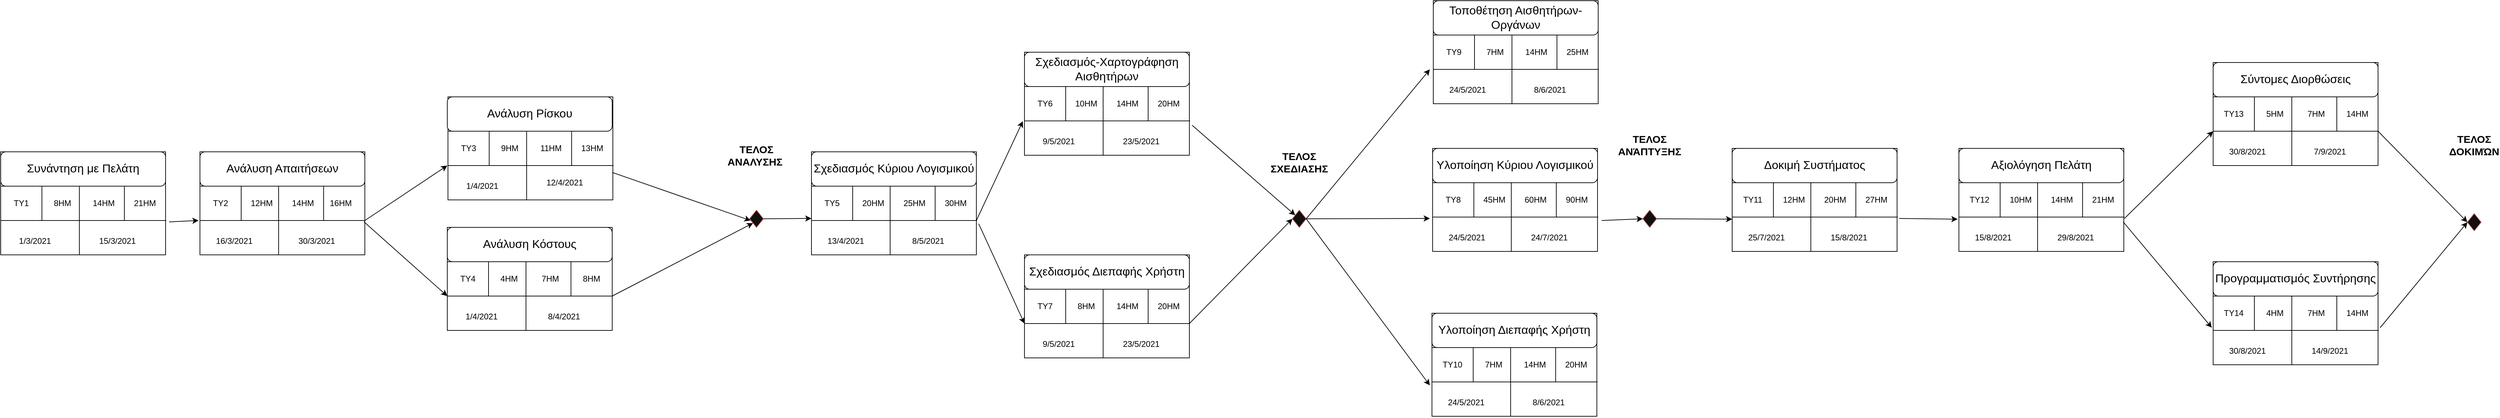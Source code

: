 <mxfile version="14.4.7" type="device"><diagram id="4J_mfwGRROinjZrlTAw5" name="Page-1"><mxGraphModel dx="460" dy="752" grid="1" gridSize="10" guides="1" tooltips="1" connect="1" arrows="1" fold="1" page="1" pageScale="1" pageWidth="850" pageHeight="1100" math="0" shadow="0"><root><mxCell id="0"/><mxCell id="1" parent="0"/><mxCell id="euPlt6rYyyVVHcjsJS8U-1" value="" style="rounded=0;whiteSpace=wrap;html=1;" parent="1" vertex="1"><mxGeometry x="40" y="230" width="240" height="150" as="geometry"/></mxCell><mxCell id="euPlt6rYyyVVHcjsJS8U-2" value="" style="endArrow=none;html=1;" parent="1" edge="1"><mxGeometry width="50" height="50" relative="1" as="geometry"><mxPoint x="40" y="280" as="sourcePoint"/><mxPoint x="273" y="280" as="targetPoint"/></mxGeometry></mxCell><mxCell id="euPlt6rYyyVVHcjsJS8U-4" value="" style="endArrow=none;html=1;" parent="1" edge="1"><mxGeometry width="50" height="50" relative="1" as="geometry"><mxPoint x="100" y="330" as="sourcePoint"/><mxPoint x="100" y="280" as="targetPoint"/></mxGeometry></mxCell><mxCell id="euPlt6rYyyVVHcjsJS8U-7" value="" style="endArrow=none;html=1;" parent="1" edge="1"><mxGeometry width="50" height="50" relative="1" as="geometry"><mxPoint x="154.5" y="330" as="sourcePoint"/><mxPoint x="154.5" y="280" as="targetPoint"/></mxGeometry></mxCell><mxCell id="euPlt6rYyyVVHcjsJS8U-8" value="" style="endArrow=none;html=1;" parent="1" edge="1"><mxGeometry width="50" height="50" relative="1" as="geometry"><mxPoint x="220" y="330" as="sourcePoint"/><mxPoint x="220" y="280" as="targetPoint"/></mxGeometry></mxCell><mxCell id="euPlt6rYyyVVHcjsJS8U-9" value="" style="endArrow=none;html=1;entryX=1.004;entryY=0.667;entryDx=0;entryDy=0;entryPerimeter=0;" parent="1" target="euPlt6rYyyVVHcjsJS8U-1" edge="1"><mxGeometry width="50" height="50" relative="1" as="geometry"><mxPoint x="40" y="330" as="sourcePoint"/><mxPoint x="273" y="330" as="targetPoint"/></mxGeometry></mxCell><mxCell id="euPlt6rYyyVVHcjsJS8U-10" value="" style="endArrow=none;html=1;" parent="1" edge="1"><mxGeometry width="50" height="50" relative="1" as="geometry"><mxPoint x="154.5" y="330" as="sourcePoint"/><mxPoint x="154.5" y="380" as="targetPoint"/></mxGeometry></mxCell><mxCell id="euPlt6rYyyVVHcjsJS8U-11" value="&lt;span style=&quot;font-size: 17px&quot;&gt;Συνάντηση με Πελάτη&lt;/span&gt;" style="rounded=1;whiteSpace=wrap;html=1;" parent="1" vertex="1"><mxGeometry x="40" y="230" width="240" height="50" as="geometry"/></mxCell><mxCell id="euPlt6rYyyVVHcjsJS8U-12" value="8HM" style="text;html=1;strokeColor=none;fillColor=none;align=center;verticalAlign=middle;whiteSpace=wrap;rounded=0;" parent="1" vertex="1"><mxGeometry x="110" y="295" width="40" height="20" as="geometry"/></mxCell><mxCell id="euPlt6rYyyVVHcjsJS8U-13" value="TY1" style="text;html=1;strokeColor=none;fillColor=none;align=center;verticalAlign=middle;whiteSpace=wrap;rounded=0;" parent="1" vertex="1"><mxGeometry x="50" y="295" width="40" height="20" as="geometry"/></mxCell><mxCell id="euPlt6rYyyVVHcjsJS8U-14" value="14HM" style="text;html=1;strokeColor=none;fillColor=none;align=center;verticalAlign=middle;whiteSpace=wrap;rounded=0;" parent="1" vertex="1"><mxGeometry x="170" y="295" width="40" height="20" as="geometry"/></mxCell><mxCell id="euPlt6rYyyVVHcjsJS8U-15" value="21HM" style="text;html=1;strokeColor=none;fillColor=none;align=center;verticalAlign=middle;whiteSpace=wrap;rounded=0;" parent="1" vertex="1"><mxGeometry x="230" y="295" width="40" height="20" as="geometry"/></mxCell><mxCell id="euPlt6rYyyVVHcjsJS8U-16" value="1/3/2021" style="text;html=1;strokeColor=none;fillColor=none;align=center;verticalAlign=middle;whiteSpace=wrap;rounded=0;" parent="1" vertex="1"><mxGeometry x="70" y="350" width="40" height="20" as="geometry"/></mxCell><mxCell id="euPlt6rYyyVVHcjsJS8U-17" value="15/3/2021" style="text;html=1;strokeColor=none;fillColor=none;align=center;verticalAlign=middle;whiteSpace=wrap;rounded=0;" parent="1" vertex="1"><mxGeometry x="190" y="350" width="40" height="20" as="geometry"/></mxCell><mxCell id="euPlt6rYyyVVHcjsJS8U-18" value="" style="rounded=0;whiteSpace=wrap;html=1;" parent="1" vertex="1"><mxGeometry x="330" y="230" width="240" height="150" as="geometry"/></mxCell><mxCell id="euPlt6rYyyVVHcjsJS8U-19" value="" style="endArrow=none;html=1;" parent="1" edge="1"><mxGeometry width="50" height="50" relative="1" as="geometry"><mxPoint x="330" y="280" as="sourcePoint"/><mxPoint x="563" y="280" as="targetPoint"/></mxGeometry></mxCell><mxCell id="euPlt6rYyyVVHcjsJS8U-20" value="" style="endArrow=none;html=1;" parent="1" edge="1"><mxGeometry width="50" height="50" relative="1" as="geometry"><mxPoint x="390" y="330" as="sourcePoint"/><mxPoint x="390" y="280" as="targetPoint"/></mxGeometry></mxCell><mxCell id="euPlt6rYyyVVHcjsJS8U-21" value="" style="endArrow=none;html=1;" parent="1" edge="1"><mxGeometry width="50" height="50" relative="1" as="geometry"><mxPoint x="444.5" y="330" as="sourcePoint"/><mxPoint x="444.5" y="280" as="targetPoint"/></mxGeometry></mxCell><mxCell id="euPlt6rYyyVVHcjsJS8U-22" value="" style="endArrow=none;html=1;" parent="1" edge="1"><mxGeometry width="50" height="50" relative="1" as="geometry"><mxPoint x="510" y="330" as="sourcePoint"/><mxPoint x="510" y="280" as="targetPoint"/></mxGeometry></mxCell><mxCell id="euPlt6rYyyVVHcjsJS8U-23" value="" style="endArrow=none;html=1;entryX=1.004;entryY=0.667;entryDx=0;entryDy=0;entryPerimeter=0;" parent="1" target="euPlt6rYyyVVHcjsJS8U-18" edge="1"><mxGeometry width="50" height="50" relative="1" as="geometry"><mxPoint x="330" y="330" as="sourcePoint"/><mxPoint x="563" y="330" as="targetPoint"/></mxGeometry></mxCell><mxCell id="euPlt6rYyyVVHcjsJS8U-24" value="" style="endArrow=none;html=1;" parent="1" edge="1"><mxGeometry width="50" height="50" relative="1" as="geometry"><mxPoint x="444.5" y="330" as="sourcePoint"/><mxPoint x="444.5" y="380" as="targetPoint"/></mxGeometry></mxCell><mxCell id="euPlt6rYyyVVHcjsJS8U-25" value="&lt;span style=&quot;font-size: 17px&quot;&gt;Ανάλυση Απαιτήσεων&lt;/span&gt;" style="rounded=1;whiteSpace=wrap;html=1;" parent="1" vertex="1"><mxGeometry x="330" y="230" width="240" height="50" as="geometry"/></mxCell><mxCell id="euPlt6rYyyVVHcjsJS8U-26" value="12HM" style="text;html=1;strokeColor=none;fillColor=none;align=center;verticalAlign=middle;whiteSpace=wrap;rounded=0;" parent="1" vertex="1"><mxGeometry x="400" y="295" width="40" height="20" as="geometry"/></mxCell><mxCell id="euPlt6rYyyVVHcjsJS8U-27" value="TY2" style="text;html=1;strokeColor=none;fillColor=none;align=center;verticalAlign=middle;whiteSpace=wrap;rounded=0;" parent="1" vertex="1"><mxGeometry x="340" y="295" width="40" height="20" as="geometry"/></mxCell><mxCell id="euPlt6rYyyVVHcjsJS8U-28" value="14HM" style="text;html=1;strokeColor=none;fillColor=none;align=center;verticalAlign=middle;whiteSpace=wrap;rounded=0;" parent="1" vertex="1"><mxGeometry x="460" y="295" width="40" height="20" as="geometry"/></mxCell><mxCell id="euPlt6rYyyVVHcjsJS8U-29" value="16HM" style="text;html=1;strokeColor=none;fillColor=none;align=center;verticalAlign=middle;whiteSpace=wrap;rounded=0;" parent="1" vertex="1"><mxGeometry x="510" y="295" width="50" height="20" as="geometry"/></mxCell><mxCell id="euPlt6rYyyVVHcjsJS8U-30" value="16/3/2021" style="text;html=1;strokeColor=none;fillColor=none;align=center;verticalAlign=middle;whiteSpace=wrap;rounded=0;" parent="1" vertex="1"><mxGeometry x="360" y="350" width="40" height="20" as="geometry"/></mxCell><mxCell id="euPlt6rYyyVVHcjsJS8U-31" value="30/3/2021" style="text;html=1;strokeColor=none;fillColor=none;align=center;verticalAlign=middle;whiteSpace=wrap;rounded=0;" parent="1" vertex="1"><mxGeometry x="480" y="350" width="40" height="20" as="geometry"/></mxCell><mxCell id="euPlt6rYyyVVHcjsJS8U-32" value="" style="rounded=0;whiteSpace=wrap;html=1;" parent="1" vertex="1"><mxGeometry x="690.96" y="150" width="240" height="150" as="geometry"/></mxCell><mxCell id="euPlt6rYyyVVHcjsJS8U-33" value="" style="endArrow=none;html=1;" parent="1" edge="1"><mxGeometry width="50" height="50" relative="1" as="geometry"><mxPoint x="690.96" y="200" as="sourcePoint"/><mxPoint x="923.96" y="200" as="targetPoint"/></mxGeometry></mxCell><mxCell id="euPlt6rYyyVVHcjsJS8U-34" value="" style="endArrow=none;html=1;" parent="1" edge="1"><mxGeometry width="50" height="50" relative="1" as="geometry"><mxPoint x="750.96" y="250" as="sourcePoint"/><mxPoint x="750.96" y="200" as="targetPoint"/></mxGeometry></mxCell><mxCell id="euPlt6rYyyVVHcjsJS8U-35" value="" style="endArrow=none;html=1;" parent="1" edge="1"><mxGeometry width="50" height="50" relative="1" as="geometry"><mxPoint x="805.46" y="250" as="sourcePoint"/><mxPoint x="805.46" y="200" as="targetPoint"/></mxGeometry></mxCell><mxCell id="euPlt6rYyyVVHcjsJS8U-36" value="" style="endArrow=none;html=1;" parent="1" edge="1"><mxGeometry width="50" height="50" relative="1" as="geometry"><mxPoint x="870.96" y="250" as="sourcePoint"/><mxPoint x="870.96" y="200" as="targetPoint"/></mxGeometry></mxCell><mxCell id="euPlt6rYyyVVHcjsJS8U-37" value="" style="endArrow=none;html=1;entryX=1.004;entryY=0.667;entryDx=0;entryDy=0;entryPerimeter=0;" parent="1" target="euPlt6rYyyVVHcjsJS8U-32" edge="1"><mxGeometry width="50" height="50" relative="1" as="geometry"><mxPoint x="690.96" y="250" as="sourcePoint"/><mxPoint x="923.96" y="250" as="targetPoint"/></mxGeometry></mxCell><mxCell id="euPlt6rYyyVVHcjsJS8U-38" value="" style="endArrow=none;html=1;" parent="1" edge="1"><mxGeometry width="50" height="50" relative="1" as="geometry"><mxPoint x="805.46" y="250" as="sourcePoint"/><mxPoint x="805.46" y="300" as="targetPoint"/></mxGeometry></mxCell><mxCell id="euPlt6rYyyVVHcjsJS8U-39" value="&lt;span style=&quot;font-size: 17px&quot;&gt;Ανάλυση Ρίσκου&lt;/span&gt;" style="rounded=1;whiteSpace=wrap;html=1;" parent="1" vertex="1"><mxGeometry x="690" y="150" width="240" height="50" as="geometry"/></mxCell><mxCell id="euPlt6rYyyVVHcjsJS8U-40" value="9HM" style="text;html=1;strokeColor=none;fillColor=none;align=center;verticalAlign=middle;whiteSpace=wrap;rounded=0;" parent="1" vertex="1"><mxGeometry x="760.96" y="215" width="40" height="20" as="geometry"/></mxCell><mxCell id="euPlt6rYyyVVHcjsJS8U-41" value="TY3" style="text;html=1;strokeColor=none;fillColor=none;align=center;verticalAlign=middle;whiteSpace=wrap;rounded=0;" parent="1" vertex="1"><mxGeometry x="700.96" y="215" width="40" height="20" as="geometry"/></mxCell><mxCell id="euPlt6rYyyVVHcjsJS8U-42" value="11HM" style="text;html=1;strokeColor=none;fillColor=none;align=center;verticalAlign=middle;whiteSpace=wrap;rounded=0;" parent="1" vertex="1"><mxGeometry x="820.96" y="215" width="40" height="20" as="geometry"/></mxCell><mxCell id="euPlt6rYyyVVHcjsJS8U-43" value="13HM" style="text;html=1;strokeColor=none;fillColor=none;align=center;verticalAlign=middle;whiteSpace=wrap;rounded=0;" parent="1" vertex="1"><mxGeometry x="880.96" y="215" width="40" height="20" as="geometry"/></mxCell><mxCell id="euPlt6rYyyVVHcjsJS8U-44" value="1/4/2021" style="text;html=1;strokeColor=none;fillColor=none;align=center;verticalAlign=middle;whiteSpace=wrap;rounded=0;" parent="1" vertex="1"><mxGeometry x="720.96" y="270" width="40" height="20" as="geometry"/></mxCell><mxCell id="euPlt6rYyyVVHcjsJS8U-45" value="12/4/2021" style="text;html=1;strokeColor=none;fillColor=none;align=center;verticalAlign=middle;whiteSpace=wrap;rounded=0;" parent="1" vertex="1"><mxGeometry x="840.96" y="260" width="40" height="30" as="geometry"/></mxCell><mxCell id="euPlt6rYyyVVHcjsJS8U-46" value="" style="rounded=0;whiteSpace=wrap;html=1;" parent="1" vertex="1"><mxGeometry x="690" y="340" width="240" height="150" as="geometry"/></mxCell><mxCell id="euPlt6rYyyVVHcjsJS8U-47" value="" style="endArrow=none;html=1;" parent="1" edge="1"><mxGeometry width="50" height="50" relative="1" as="geometry"><mxPoint x="690" y="390" as="sourcePoint"/><mxPoint x="923.0" y="390" as="targetPoint"/></mxGeometry></mxCell><mxCell id="euPlt6rYyyVVHcjsJS8U-48" value="" style="endArrow=none;html=1;" parent="1" edge="1"><mxGeometry width="50" height="50" relative="1" as="geometry"><mxPoint x="750" y="440" as="sourcePoint"/><mxPoint x="750" y="390" as="targetPoint"/></mxGeometry></mxCell><mxCell id="euPlt6rYyyVVHcjsJS8U-49" value="" style="endArrow=none;html=1;" parent="1" edge="1"><mxGeometry width="50" height="50" relative="1" as="geometry"><mxPoint x="804.5" y="440" as="sourcePoint"/><mxPoint x="804.5" y="390" as="targetPoint"/></mxGeometry></mxCell><mxCell id="euPlt6rYyyVVHcjsJS8U-50" value="" style="endArrow=none;html=1;" parent="1" edge="1"><mxGeometry width="50" height="50" relative="1" as="geometry"><mxPoint x="870" y="440" as="sourcePoint"/><mxPoint x="870" y="390" as="targetPoint"/></mxGeometry></mxCell><mxCell id="euPlt6rYyyVVHcjsJS8U-51" value="" style="endArrow=none;html=1;entryX=1.004;entryY=0.667;entryDx=0;entryDy=0;entryPerimeter=0;" parent="1" target="euPlt6rYyyVVHcjsJS8U-46" edge="1"><mxGeometry width="50" height="50" relative="1" as="geometry"><mxPoint x="690" y="440" as="sourcePoint"/><mxPoint x="923.0" y="440" as="targetPoint"/></mxGeometry></mxCell><mxCell id="euPlt6rYyyVVHcjsJS8U-52" value="" style="endArrow=none;html=1;" parent="1" edge="1"><mxGeometry width="50" height="50" relative="1" as="geometry"><mxPoint x="804.5" y="440" as="sourcePoint"/><mxPoint x="804.5" y="490" as="targetPoint"/></mxGeometry></mxCell><mxCell id="euPlt6rYyyVVHcjsJS8U-53" value="&lt;span style=&quot;font-size: 17px&quot;&gt;Ανάλυση Κόστους&lt;/span&gt;" style="rounded=1;whiteSpace=wrap;html=1;" parent="1" vertex="1"><mxGeometry x="690" y="340" width="240" height="50" as="geometry"/></mxCell><mxCell id="euPlt6rYyyVVHcjsJS8U-54" value="4HM" style="text;html=1;strokeColor=none;fillColor=none;align=center;verticalAlign=middle;whiteSpace=wrap;rounded=0;" parent="1" vertex="1"><mxGeometry x="760" y="405" width="40" height="20" as="geometry"/></mxCell><mxCell id="euPlt6rYyyVVHcjsJS8U-55" value="TY4" style="text;html=1;strokeColor=none;fillColor=none;align=center;verticalAlign=middle;whiteSpace=wrap;rounded=0;" parent="1" vertex="1"><mxGeometry x="700" y="405" width="40" height="20" as="geometry"/></mxCell><mxCell id="euPlt6rYyyVVHcjsJS8U-56" value="7HM" style="text;html=1;strokeColor=none;fillColor=none;align=center;verticalAlign=middle;whiteSpace=wrap;rounded=0;" parent="1" vertex="1"><mxGeometry x="820" y="405" width="40" height="20" as="geometry"/></mxCell><mxCell id="euPlt6rYyyVVHcjsJS8U-57" value="8HM" style="text;html=1;strokeColor=none;fillColor=none;align=center;verticalAlign=middle;whiteSpace=wrap;rounded=0;" parent="1" vertex="1"><mxGeometry x="880.0" y="405" width="40" height="20" as="geometry"/></mxCell><mxCell id="euPlt6rYyyVVHcjsJS8U-58" value="1/4/2021" style="text;html=1;strokeColor=none;fillColor=none;align=center;verticalAlign=middle;whiteSpace=wrap;rounded=0;" parent="1" vertex="1"><mxGeometry x="720" y="460" width="40" height="20" as="geometry"/></mxCell><mxCell id="euPlt6rYyyVVHcjsJS8U-59" value="8/4/2021" style="text;html=1;strokeColor=none;fillColor=none;align=center;verticalAlign=middle;whiteSpace=wrap;rounded=0;" parent="1" vertex="1"><mxGeometry x="840" y="460" width="40" height="20" as="geometry"/></mxCell><mxCell id="euPlt6rYyyVVHcjsJS8U-60" value="" style="endArrow=classic;html=1;exitX=1.021;exitY=0.68;exitDx=0;exitDy=0;exitPerimeter=0;" parent="1" source="euPlt6rYyyVVHcjsJS8U-1" edge="1"><mxGeometry width="50" height="50" relative="1" as="geometry"><mxPoint x="278.08" y="315" as="sourcePoint"/><mxPoint x="328" y="330" as="targetPoint"/></mxGeometry></mxCell><mxCell id="euPlt6rYyyVVHcjsJS8U-81" value="" style="rhombus;whiteSpace=wrap;html=1;strokeColor=#b85450;fillColor=#120F0F;" parent="1" vertex="1"><mxGeometry x="1130" y="315" width="20" height="25" as="geometry"/></mxCell><mxCell id="s7yfQ0QNS5AaEqZJ6-zz-2" value="" style="endArrow=classic;html=1;" parent="1" edge="1"><mxGeometry width="50" height="50" relative="1" as="geometry"><mxPoint x="570" y="330" as="sourcePoint"/><mxPoint x="690" y="250" as="targetPoint"/></mxGeometry></mxCell><mxCell id="s7yfQ0QNS5AaEqZJ6-zz-3" value="" style="endArrow=classic;html=1;exitX=0.995;exitY=0.68;exitDx=0;exitDy=0;exitPerimeter=0;" parent="1" source="euPlt6rYyyVVHcjsJS8U-18" edge="1"><mxGeometry width="50" height="50" relative="1" as="geometry"><mxPoint x="580" y="337" as="sourcePoint"/><mxPoint x="690" y="440" as="targetPoint"/></mxGeometry></mxCell><mxCell id="s7yfQ0QNS5AaEqZJ6-zz-4" value="" style="endArrow=classic;html=1;entryX=0;entryY=1;entryDx=0;entryDy=0;" parent="1" target="euPlt6rYyyVVHcjsJS8U-81" edge="1"><mxGeometry width="50" height="50" relative="1" as="geometry"><mxPoint x="930" y="440" as="sourcePoint"/><mxPoint x="1071.2" y="550" as="targetPoint"/><Array as="points"/></mxGeometry></mxCell><mxCell id="s7yfQ0QNS5AaEqZJ6-zz-5" value="" style="endArrow=classic;html=1;" parent="1" edge="1"><mxGeometry width="50" height="50" relative="1" as="geometry"><mxPoint x="930" y="260" as="sourcePoint"/><mxPoint x="1131.429" y="330" as="targetPoint"/></mxGeometry></mxCell><mxCell id="s7yfQ0QNS5AaEqZJ6-zz-6" value="" style="rounded=0;whiteSpace=wrap;html=1;" parent="1" vertex="1"><mxGeometry x="1220" y="230" width="240" height="150" as="geometry"/></mxCell><mxCell id="s7yfQ0QNS5AaEqZJ6-zz-7" value="" style="endArrow=none;html=1;" parent="1" edge="1"><mxGeometry width="50" height="50" relative="1" as="geometry"><mxPoint x="1220" y="280" as="sourcePoint"/><mxPoint x="1453" y="280" as="targetPoint"/></mxGeometry></mxCell><mxCell id="s7yfQ0QNS5AaEqZJ6-zz-8" value="" style="endArrow=none;html=1;" parent="1" edge="1"><mxGeometry width="50" height="50" relative="1" as="geometry"><mxPoint x="1280" y="330" as="sourcePoint"/><mxPoint x="1280" y="280" as="targetPoint"/></mxGeometry></mxCell><mxCell id="s7yfQ0QNS5AaEqZJ6-zz-9" value="" style="endArrow=none;html=1;" parent="1" edge="1"><mxGeometry width="50" height="50" relative="1" as="geometry"><mxPoint x="1334.5" y="330" as="sourcePoint"/><mxPoint x="1334.5" y="280" as="targetPoint"/></mxGeometry></mxCell><mxCell id="s7yfQ0QNS5AaEqZJ6-zz-10" value="" style="endArrow=none;html=1;" parent="1" edge="1"><mxGeometry width="50" height="50" relative="1" as="geometry"><mxPoint x="1400" y="330" as="sourcePoint"/><mxPoint x="1400" y="280" as="targetPoint"/></mxGeometry></mxCell><mxCell id="s7yfQ0QNS5AaEqZJ6-zz-11" value="" style="endArrow=none;html=1;entryX=1.004;entryY=0.667;entryDx=0;entryDy=0;entryPerimeter=0;" parent="1" target="s7yfQ0QNS5AaEqZJ6-zz-6" edge="1"><mxGeometry width="50" height="50" relative="1" as="geometry"><mxPoint x="1220" y="330" as="sourcePoint"/><mxPoint x="1453" y="330" as="targetPoint"/></mxGeometry></mxCell><mxCell id="s7yfQ0QNS5AaEqZJ6-zz-12" value="" style="endArrow=none;html=1;" parent="1" edge="1"><mxGeometry width="50" height="50" relative="1" as="geometry"><mxPoint x="1334.5" y="330" as="sourcePoint"/><mxPoint x="1334.5" y="380" as="targetPoint"/></mxGeometry></mxCell><mxCell id="s7yfQ0QNS5AaEqZJ6-zz-13" value="&lt;span style=&quot;font-size: 17px&quot;&gt;Σχεδιασμός Κύριου Λογισμικού&lt;/span&gt;" style="rounded=1;whiteSpace=wrap;html=1;" parent="1" vertex="1"><mxGeometry x="1220" y="230" width="240" height="50" as="geometry"/></mxCell><mxCell id="s7yfQ0QNS5AaEqZJ6-zz-14" value="20HM" style="text;html=1;strokeColor=none;fillColor=none;align=center;verticalAlign=middle;whiteSpace=wrap;rounded=0;" parent="1" vertex="1"><mxGeometry x="1290" y="295" width="40" height="20" as="geometry"/></mxCell><mxCell id="s7yfQ0QNS5AaEqZJ6-zz-15" value="TY5" style="text;html=1;strokeColor=none;fillColor=none;align=center;verticalAlign=middle;whiteSpace=wrap;rounded=0;" parent="1" vertex="1"><mxGeometry x="1230" y="295" width="40" height="20" as="geometry"/></mxCell><mxCell id="s7yfQ0QNS5AaEqZJ6-zz-16" value="25HM" style="text;html=1;strokeColor=none;fillColor=none;align=center;verticalAlign=middle;whiteSpace=wrap;rounded=0;" parent="1" vertex="1"><mxGeometry x="1350" y="295" width="40" height="20" as="geometry"/></mxCell><mxCell id="s7yfQ0QNS5AaEqZJ6-zz-17" value="30HM" style="text;html=1;strokeColor=none;fillColor=none;align=center;verticalAlign=middle;whiteSpace=wrap;rounded=0;" parent="1" vertex="1"><mxGeometry x="1410" y="295" width="40" height="20" as="geometry"/></mxCell><mxCell id="s7yfQ0QNS5AaEqZJ6-zz-18" value="13/4/2021" style="text;html=1;strokeColor=none;fillColor=none;align=center;verticalAlign=middle;whiteSpace=wrap;rounded=0;" parent="1" vertex="1"><mxGeometry x="1250" y="350" width="40" height="20" as="geometry"/></mxCell><mxCell id="s7yfQ0QNS5AaEqZJ6-zz-19" value="8/5/2021" style="text;html=1;strokeColor=none;fillColor=none;align=center;verticalAlign=middle;whiteSpace=wrap;rounded=0;" parent="1" vertex="1"><mxGeometry x="1370" y="350" width="40" height="20" as="geometry"/></mxCell><mxCell id="s7yfQ0QNS5AaEqZJ6-zz-21" value="" style="endArrow=classic;html=1;exitX=1;exitY=0.5;exitDx=0;exitDy=0;" parent="1" source="euPlt6rYyyVVHcjsJS8U-81" edge="1"><mxGeometry width="50" height="50" relative="1" as="geometry"><mxPoint x="1110" y="410" as="sourcePoint"/><mxPoint x="1220" y="327" as="targetPoint"/></mxGeometry></mxCell><mxCell id="s7yfQ0QNS5AaEqZJ6-zz-22" value="" style="rounded=0;whiteSpace=wrap;html=1;" parent="1" vertex="1"><mxGeometry x="1530" y="85" width="240" height="150" as="geometry"/></mxCell><mxCell id="s7yfQ0QNS5AaEqZJ6-zz-23" value="" style="endArrow=none;html=1;" parent="1" edge="1"><mxGeometry width="50" height="50" relative="1" as="geometry"><mxPoint x="1530" y="135.0" as="sourcePoint"/><mxPoint x="1763" y="135.0" as="targetPoint"/></mxGeometry></mxCell><mxCell id="s7yfQ0QNS5AaEqZJ6-zz-24" value="" style="endArrow=none;html=1;" parent="1" edge="1"><mxGeometry width="50" height="50" relative="1" as="geometry"><mxPoint x="1590" y="185.0" as="sourcePoint"/><mxPoint x="1590" y="135.0" as="targetPoint"/></mxGeometry></mxCell><mxCell id="s7yfQ0QNS5AaEqZJ6-zz-25" value="" style="endArrow=none;html=1;" parent="1" edge="1"><mxGeometry width="50" height="50" relative="1" as="geometry"><mxPoint x="1644.5" y="185.0" as="sourcePoint"/><mxPoint x="1644.5" y="135.0" as="targetPoint"/></mxGeometry></mxCell><mxCell id="s7yfQ0QNS5AaEqZJ6-zz-26" value="" style="endArrow=none;html=1;" parent="1" edge="1"><mxGeometry width="50" height="50" relative="1" as="geometry"><mxPoint x="1710" y="185.0" as="sourcePoint"/><mxPoint x="1710" y="135.0" as="targetPoint"/></mxGeometry></mxCell><mxCell id="s7yfQ0QNS5AaEqZJ6-zz-27" value="" style="endArrow=none;html=1;entryX=1.004;entryY=0.667;entryDx=0;entryDy=0;entryPerimeter=0;" parent="1" target="s7yfQ0QNS5AaEqZJ6-zz-22" edge="1"><mxGeometry width="50" height="50" relative="1" as="geometry"><mxPoint x="1530" y="185.0" as="sourcePoint"/><mxPoint x="1763" y="185" as="targetPoint"/></mxGeometry></mxCell><mxCell id="s7yfQ0QNS5AaEqZJ6-zz-28" value="" style="endArrow=none;html=1;" parent="1" edge="1"><mxGeometry width="50" height="50" relative="1" as="geometry"><mxPoint x="1644.5" y="185.0" as="sourcePoint"/><mxPoint x="1644.5" y="235.0" as="targetPoint"/></mxGeometry></mxCell><mxCell id="s7yfQ0QNS5AaEqZJ6-zz-29" value="&lt;span style=&quot;font-size: 17px&quot;&gt;Σχεδιασμός-Χαρτογράφηση&lt;br&gt;Αισθητήρων&lt;br&gt;&lt;/span&gt;" style="rounded=1;whiteSpace=wrap;html=1;" parent="1" vertex="1"><mxGeometry x="1530" y="85" width="240" height="50" as="geometry"/></mxCell><mxCell id="s7yfQ0QNS5AaEqZJ6-zz-30" value="10HM" style="text;html=1;strokeColor=none;fillColor=none;align=center;verticalAlign=middle;whiteSpace=wrap;rounded=0;" parent="1" vertex="1"><mxGeometry x="1600" y="150" width="40" height="20" as="geometry"/></mxCell><mxCell id="s7yfQ0QNS5AaEqZJ6-zz-31" value="TY6" style="text;html=1;strokeColor=none;fillColor=none;align=center;verticalAlign=middle;whiteSpace=wrap;rounded=0;" parent="1" vertex="1"><mxGeometry x="1540" y="150" width="40" height="20" as="geometry"/></mxCell><mxCell id="s7yfQ0QNS5AaEqZJ6-zz-32" value="14HM" style="text;html=1;strokeColor=none;fillColor=none;align=center;verticalAlign=middle;whiteSpace=wrap;rounded=0;" parent="1" vertex="1"><mxGeometry x="1660" y="150" width="40" height="20" as="geometry"/></mxCell><mxCell id="s7yfQ0QNS5AaEqZJ6-zz-33" value="20HM" style="text;html=1;strokeColor=none;fillColor=none;align=center;verticalAlign=middle;whiteSpace=wrap;rounded=0;" parent="1" vertex="1"><mxGeometry x="1720" y="150" width="40" height="20" as="geometry"/></mxCell><mxCell id="s7yfQ0QNS5AaEqZJ6-zz-34" value="9/5/2021" style="text;html=1;strokeColor=none;fillColor=none;align=center;verticalAlign=middle;whiteSpace=wrap;rounded=0;" parent="1" vertex="1"><mxGeometry x="1560" y="205" width="40" height="20" as="geometry"/></mxCell><mxCell id="s7yfQ0QNS5AaEqZJ6-zz-35" value="23/5/2021" style="text;html=1;strokeColor=none;fillColor=none;align=center;verticalAlign=middle;whiteSpace=wrap;rounded=0;" parent="1" vertex="1"><mxGeometry x="1680" y="205" width="40" height="20" as="geometry"/></mxCell><mxCell id="s7yfQ0QNS5AaEqZJ6-zz-36" value="" style="rounded=0;whiteSpace=wrap;html=1;" parent="1" vertex="1"><mxGeometry x="1530" y="380" width="240" height="150" as="geometry"/></mxCell><mxCell id="s7yfQ0QNS5AaEqZJ6-zz-37" value="" style="endArrow=none;html=1;" parent="1" edge="1"><mxGeometry width="50" height="50" relative="1" as="geometry"><mxPoint x="1530" y="430.0" as="sourcePoint"/><mxPoint x="1763" y="430.0" as="targetPoint"/></mxGeometry></mxCell><mxCell id="s7yfQ0QNS5AaEqZJ6-zz-38" value="" style="endArrow=none;html=1;" parent="1" edge="1"><mxGeometry width="50" height="50" relative="1" as="geometry"><mxPoint x="1590" y="480.0" as="sourcePoint"/><mxPoint x="1590" y="430.0" as="targetPoint"/></mxGeometry></mxCell><mxCell id="s7yfQ0QNS5AaEqZJ6-zz-39" value="" style="endArrow=none;html=1;" parent="1" edge="1"><mxGeometry width="50" height="50" relative="1" as="geometry"><mxPoint x="1644.5" y="480.0" as="sourcePoint"/><mxPoint x="1644.5" y="430.0" as="targetPoint"/></mxGeometry></mxCell><mxCell id="s7yfQ0QNS5AaEqZJ6-zz-40" value="" style="endArrow=none;html=1;" parent="1" edge="1"><mxGeometry width="50" height="50" relative="1" as="geometry"><mxPoint x="1710" y="480.0" as="sourcePoint"/><mxPoint x="1710" y="430.0" as="targetPoint"/></mxGeometry></mxCell><mxCell id="s7yfQ0QNS5AaEqZJ6-zz-41" value="" style="endArrow=none;html=1;entryX=1.004;entryY=0.667;entryDx=0;entryDy=0;entryPerimeter=0;" parent="1" target="s7yfQ0QNS5AaEqZJ6-zz-36" edge="1"><mxGeometry width="50" height="50" relative="1" as="geometry"><mxPoint x="1530" y="480.0" as="sourcePoint"/><mxPoint x="1763" y="480" as="targetPoint"/></mxGeometry></mxCell><mxCell id="s7yfQ0QNS5AaEqZJ6-zz-42" value="" style="endArrow=none;html=1;" parent="1" edge="1"><mxGeometry width="50" height="50" relative="1" as="geometry"><mxPoint x="1644.5" y="480.0" as="sourcePoint"/><mxPoint x="1644.5" y="530.0" as="targetPoint"/></mxGeometry></mxCell><mxCell id="s7yfQ0QNS5AaEqZJ6-zz-43" value="&lt;span style=&quot;font-size: 17px&quot;&gt;Σχεδιασμός Διεπαφής Χρήστη&lt;/span&gt;" style="rounded=1;whiteSpace=wrap;html=1;" parent="1" vertex="1"><mxGeometry x="1530" y="380" width="240" height="50" as="geometry"/></mxCell><mxCell id="s7yfQ0QNS5AaEqZJ6-zz-44" value="8HM" style="text;html=1;strokeColor=none;fillColor=none;align=center;verticalAlign=middle;whiteSpace=wrap;rounded=0;" parent="1" vertex="1"><mxGeometry x="1600" y="445" width="40" height="20" as="geometry"/></mxCell><mxCell id="s7yfQ0QNS5AaEqZJ6-zz-45" value="TY7" style="text;html=1;strokeColor=none;fillColor=none;align=center;verticalAlign=middle;whiteSpace=wrap;rounded=0;" parent="1" vertex="1"><mxGeometry x="1540" y="445" width="40" height="20" as="geometry"/></mxCell><mxCell id="s7yfQ0QNS5AaEqZJ6-zz-46" value="14HM" style="text;html=1;strokeColor=none;fillColor=none;align=center;verticalAlign=middle;whiteSpace=wrap;rounded=0;" parent="1" vertex="1"><mxGeometry x="1660" y="445" width="40" height="20" as="geometry"/></mxCell><mxCell id="s7yfQ0QNS5AaEqZJ6-zz-47" value="20HM" style="text;html=1;strokeColor=none;fillColor=none;align=center;verticalAlign=middle;whiteSpace=wrap;rounded=0;" parent="1" vertex="1"><mxGeometry x="1720" y="445" width="40" height="20" as="geometry"/></mxCell><mxCell id="s7yfQ0QNS5AaEqZJ6-zz-48" value="9/5/2021" style="text;html=1;strokeColor=none;fillColor=none;align=center;verticalAlign=middle;whiteSpace=wrap;rounded=0;" parent="1" vertex="1"><mxGeometry x="1560" y="500" width="40" height="20" as="geometry"/></mxCell><mxCell id="s7yfQ0QNS5AaEqZJ6-zz-49" value="23/5/2021" style="text;html=1;strokeColor=none;fillColor=none;align=center;verticalAlign=middle;whiteSpace=wrap;rounded=0;" parent="1" vertex="1"><mxGeometry x="1680" y="500" width="40" height="20" as="geometry"/></mxCell><mxCell id="s7yfQ0QNS5AaEqZJ6-zz-50" value="" style="endArrow=classic;html=1;entryX=-0.01;entryY=0.67;entryDx=0;entryDy=0;entryPerimeter=0;" parent="1" target="s7yfQ0QNS5AaEqZJ6-zz-22" edge="1"><mxGeometry width="50" height="50" relative="1" as="geometry"><mxPoint x="1460" y="330" as="sourcePoint"/><mxPoint x="1470" y="350" as="targetPoint"/></mxGeometry></mxCell><mxCell id="s7yfQ0QNS5AaEqZJ6-zz-51" value="" style="endArrow=classic;html=1;exitX=1.014;exitY=0.698;exitDx=0;exitDy=0;exitPerimeter=0;" parent="1" source="s7yfQ0QNS5AaEqZJ6-zz-6" edge="1"><mxGeometry width="50" height="50" relative="1" as="geometry"><mxPoint x="1420" y="400" as="sourcePoint"/><mxPoint x="1530" y="480" as="targetPoint"/></mxGeometry></mxCell><mxCell id="s7yfQ0QNS5AaEqZJ6-zz-52" value="" style="rhombus;whiteSpace=wrap;html=1;strokeColor=#b85450;fillColor=#120F0F;" parent="1" vertex="1"><mxGeometry x="1920" y="315" width="20" height="25" as="geometry"/></mxCell><mxCell id="s7yfQ0QNS5AaEqZJ6-zz-53" value="" style="endArrow=classic;html=1;entryX=0;entryY=0.5;entryDx=0;entryDy=0;" parent="1" target="s7yfQ0QNS5AaEqZJ6-zz-52" edge="1"><mxGeometry width="50" height="50" relative="1" as="geometry"><mxPoint x="1770" y="480" as="sourcePoint"/><mxPoint x="1896.64" y="555.3" as="targetPoint"/></mxGeometry></mxCell><mxCell id="s7yfQ0QNS5AaEqZJ6-zz-54" value="" style="endArrow=classic;html=1;exitX=1.017;exitY=0.709;exitDx=0;exitDy=0;exitPerimeter=0;" parent="1" source="s7yfQ0QNS5AaEqZJ6-zz-22" target="s7yfQ0QNS5AaEqZJ6-zz-52" edge="1"><mxGeometry width="50" height="50" relative="1" as="geometry"><mxPoint x="1483.36" y="354.7" as="sourcePoint"/><mxPoint x="1550" y="500" as="targetPoint"/></mxGeometry></mxCell><mxCell id="s7yfQ0QNS5AaEqZJ6-zz-56" value="&lt;b&gt;&lt;font style=&quot;font-size: 15px&quot;&gt;ΤΕΛΟΣ&lt;br&gt;ΑΝΑΛΥΣΗΣ&amp;nbsp;&lt;/font&gt;&lt;/b&gt;" style="text;html=1;strokeColor=none;fillColor=none;align=center;verticalAlign=middle;whiteSpace=wrap;rounded=0;" parent="1" vertex="1"><mxGeometry x="1120" y="225" width="40" height="20" as="geometry"/></mxCell><mxCell id="s7yfQ0QNS5AaEqZJ6-zz-59" value="&lt;b&gt;&lt;font style=&quot;font-size: 15px&quot;&gt;ΤΕΛΟΣ ΣΧΕΔΙΑΣΗΣ&lt;/font&gt;&lt;/b&gt;" style="text;html=1;strokeColor=none;fillColor=none;align=center;verticalAlign=middle;whiteSpace=wrap;rounded=0;" parent="1" vertex="1"><mxGeometry x="1910" y="235" width="40" height="20" as="geometry"/></mxCell><mxCell id="s7yfQ0QNS5AaEqZJ6-zz-60" value="" style="rounded=0;whiteSpace=wrap;html=1;" parent="1" vertex="1"><mxGeometry x="2124.04" y="225" width="240" height="150" as="geometry"/></mxCell><mxCell id="s7yfQ0QNS5AaEqZJ6-zz-61" value="" style="endArrow=none;html=1;" parent="1" edge="1"><mxGeometry width="50" height="50" relative="1" as="geometry"><mxPoint x="2124.04" y="275" as="sourcePoint"/><mxPoint x="2357.04" y="275" as="targetPoint"/></mxGeometry></mxCell><mxCell id="s7yfQ0QNS5AaEqZJ6-zz-62" value="" style="endArrow=none;html=1;" parent="1" edge="1"><mxGeometry width="50" height="50" relative="1" as="geometry"><mxPoint x="2184.04" y="325" as="sourcePoint"/><mxPoint x="2184.04" y="275" as="targetPoint"/></mxGeometry></mxCell><mxCell id="s7yfQ0QNS5AaEqZJ6-zz-63" value="" style="endArrow=none;html=1;" parent="1" edge="1"><mxGeometry width="50" height="50" relative="1" as="geometry"><mxPoint x="2238.54" y="325" as="sourcePoint"/><mxPoint x="2238.54" y="275" as="targetPoint"/></mxGeometry></mxCell><mxCell id="s7yfQ0QNS5AaEqZJ6-zz-64" value="" style="endArrow=none;html=1;" parent="1" edge="1"><mxGeometry width="50" height="50" relative="1" as="geometry"><mxPoint x="2304.04" y="325" as="sourcePoint"/><mxPoint x="2304.04" y="275" as="targetPoint"/></mxGeometry></mxCell><mxCell id="s7yfQ0QNS5AaEqZJ6-zz-65" value="" style="endArrow=none;html=1;entryX=1.004;entryY=0.667;entryDx=0;entryDy=0;entryPerimeter=0;" parent="1" target="s7yfQ0QNS5AaEqZJ6-zz-60" edge="1"><mxGeometry width="50" height="50" relative="1" as="geometry"><mxPoint x="2124.04" y="325" as="sourcePoint"/><mxPoint x="2357.04" y="325" as="targetPoint"/></mxGeometry></mxCell><mxCell id="s7yfQ0QNS5AaEqZJ6-zz-66" value="" style="endArrow=none;html=1;" parent="1" edge="1"><mxGeometry width="50" height="50" relative="1" as="geometry"><mxPoint x="2238.54" y="325" as="sourcePoint"/><mxPoint x="2238.54" y="375" as="targetPoint"/></mxGeometry></mxCell><mxCell id="s7yfQ0QNS5AaEqZJ6-zz-67" value="&lt;span style=&quot;font-size: 17px&quot;&gt;Υλοποίηση Κύριου Λογισμικού&lt;/span&gt;" style="rounded=1;whiteSpace=wrap;html=1;" parent="1" vertex="1"><mxGeometry x="2124.04" y="225" width="240" height="50" as="geometry"/></mxCell><mxCell id="s7yfQ0QNS5AaEqZJ6-zz-68" value="45HM" style="text;html=1;strokeColor=none;fillColor=none;align=center;verticalAlign=middle;whiteSpace=wrap;rounded=0;" parent="1" vertex="1"><mxGeometry x="2194.04" y="290" width="40" height="20" as="geometry"/></mxCell><mxCell id="s7yfQ0QNS5AaEqZJ6-zz-69" value="TY8" style="text;html=1;strokeColor=none;fillColor=none;align=center;verticalAlign=middle;whiteSpace=wrap;rounded=0;" parent="1" vertex="1"><mxGeometry x="2134.04" y="290" width="40" height="20" as="geometry"/></mxCell><mxCell id="s7yfQ0QNS5AaEqZJ6-zz-70" value="60HM" style="text;html=1;strokeColor=none;fillColor=none;align=center;verticalAlign=middle;whiteSpace=wrap;rounded=0;" parent="1" vertex="1"><mxGeometry x="2254.04" y="290" width="40" height="20" as="geometry"/></mxCell><mxCell id="s7yfQ0QNS5AaEqZJ6-zz-71" value="90HM" style="text;html=1;strokeColor=none;fillColor=none;align=center;verticalAlign=middle;whiteSpace=wrap;rounded=0;" parent="1" vertex="1"><mxGeometry x="2314.04" y="290" width="40" height="20" as="geometry"/></mxCell><mxCell id="s7yfQ0QNS5AaEqZJ6-zz-72" value="24/5/2021" style="text;html=1;strokeColor=none;fillColor=none;align=center;verticalAlign=middle;whiteSpace=wrap;rounded=0;" parent="1" vertex="1"><mxGeometry x="2154.04" y="345" width="40" height="20" as="geometry"/></mxCell><mxCell id="s7yfQ0QNS5AaEqZJ6-zz-73" value="24/7/2021" style="text;html=1;strokeColor=none;fillColor=none;align=center;verticalAlign=middle;whiteSpace=wrap;rounded=0;" parent="1" vertex="1"><mxGeometry x="2274.04" y="345" width="40" height="20" as="geometry"/></mxCell><mxCell id="s7yfQ0QNS5AaEqZJ6-zz-74" value="" style="endArrow=classic;html=1;exitX=1;exitY=0.5;exitDx=0;exitDy=0;" parent="1" source="s7yfQ0QNS5AaEqZJ6-zz-52" edge="1"><mxGeometry width="50" height="50" relative="1" as="geometry"><mxPoint x="2010" y="390" as="sourcePoint"/><mxPoint x="2120" y="327" as="targetPoint"/></mxGeometry></mxCell><mxCell id="s7yfQ0QNS5AaEqZJ6-zz-75" value="" style="endArrow=classic;html=1;exitX=1;exitY=0.5;exitDx=0;exitDy=0;" parent="1" source="s7yfQ0QNS5AaEqZJ6-zz-52" edge="1"><mxGeometry width="50" height="50" relative="1" as="geometry"><mxPoint x="2020" y="360" as="sourcePoint"/><mxPoint x="2120" y="110" as="targetPoint"/></mxGeometry></mxCell><mxCell id="s7yfQ0QNS5AaEqZJ6-zz-76" value="" style="endArrow=classic;html=1;exitX=1;exitY=0.5;exitDx=0;exitDy=0;" parent="1" source="s7yfQ0QNS5AaEqZJ6-zz-52" edge="1"><mxGeometry width="50" height="50" relative="1" as="geometry"><mxPoint x="2020" y="360" as="sourcePoint"/><mxPoint x="2120" y="570" as="targetPoint"/></mxGeometry></mxCell><mxCell id="s7yfQ0QNS5AaEqZJ6-zz-77" value="" style="rounded=0;whiteSpace=wrap;html=1;" parent="1" vertex="1"><mxGeometry x="2125" y="10" width="240" height="150" as="geometry"/></mxCell><mxCell id="s7yfQ0QNS5AaEqZJ6-zz-78" value="" style="endArrow=none;html=1;" parent="1" edge="1"><mxGeometry width="50" height="50" relative="1" as="geometry"><mxPoint x="2125" y="60" as="sourcePoint"/><mxPoint x="2358" y="60" as="targetPoint"/></mxGeometry></mxCell><mxCell id="s7yfQ0QNS5AaEqZJ6-zz-79" value="" style="endArrow=none;html=1;" parent="1" edge="1"><mxGeometry width="50" height="50" relative="1" as="geometry"><mxPoint x="2185" y="110" as="sourcePoint"/><mxPoint x="2185" y="60" as="targetPoint"/></mxGeometry></mxCell><mxCell id="s7yfQ0QNS5AaEqZJ6-zz-80" value="" style="endArrow=none;html=1;" parent="1" edge="1"><mxGeometry width="50" height="50" relative="1" as="geometry"><mxPoint x="2239.5" y="110" as="sourcePoint"/><mxPoint x="2239.5" y="60" as="targetPoint"/></mxGeometry></mxCell><mxCell id="s7yfQ0QNS5AaEqZJ6-zz-81" value="" style="endArrow=none;html=1;" parent="1" edge="1"><mxGeometry width="50" height="50" relative="1" as="geometry"><mxPoint x="2305" y="110" as="sourcePoint"/><mxPoint x="2305" y="60" as="targetPoint"/></mxGeometry></mxCell><mxCell id="s7yfQ0QNS5AaEqZJ6-zz-82" value="" style="endArrow=none;html=1;entryX=1.004;entryY=0.667;entryDx=0;entryDy=0;entryPerimeter=0;" parent="1" target="s7yfQ0QNS5AaEqZJ6-zz-77" edge="1"><mxGeometry width="50" height="50" relative="1" as="geometry"><mxPoint x="2125" y="110" as="sourcePoint"/><mxPoint x="2358" y="110" as="targetPoint"/></mxGeometry></mxCell><mxCell id="s7yfQ0QNS5AaEqZJ6-zz-83" value="" style="endArrow=none;html=1;" parent="1" edge="1"><mxGeometry width="50" height="50" relative="1" as="geometry"><mxPoint x="2239.5" y="110" as="sourcePoint"/><mxPoint x="2239.5" y="160" as="targetPoint"/></mxGeometry></mxCell><mxCell id="s7yfQ0QNS5AaEqZJ6-zz-84" value="&lt;span style=&quot;font-size: 17px&quot;&gt;Τοποθέτηση Αισθητήρων-Οργάνων&lt;/span&gt;" style="rounded=1;whiteSpace=wrap;html=1;" parent="1" vertex="1"><mxGeometry x="2125" y="10" width="240" height="50" as="geometry"/></mxCell><mxCell id="s7yfQ0QNS5AaEqZJ6-zz-85" value="7HM" style="text;html=1;strokeColor=none;fillColor=none;align=center;verticalAlign=middle;whiteSpace=wrap;rounded=0;" parent="1" vertex="1"><mxGeometry x="2195" y="75" width="40" height="20" as="geometry"/></mxCell><mxCell id="s7yfQ0QNS5AaEqZJ6-zz-86" value="TY9" style="text;html=1;strokeColor=none;fillColor=none;align=center;verticalAlign=middle;whiteSpace=wrap;rounded=0;" parent="1" vertex="1"><mxGeometry x="2135" y="75" width="40" height="20" as="geometry"/></mxCell><mxCell id="s7yfQ0QNS5AaEqZJ6-zz-87" value="14HM" style="text;html=1;strokeColor=none;fillColor=none;align=center;verticalAlign=middle;whiteSpace=wrap;rounded=0;" parent="1" vertex="1"><mxGeometry x="2255" y="75" width="40" height="20" as="geometry"/></mxCell><mxCell id="s7yfQ0QNS5AaEqZJ6-zz-88" value="25HM" style="text;html=1;strokeColor=none;fillColor=none;align=center;verticalAlign=middle;whiteSpace=wrap;rounded=0;" parent="1" vertex="1"><mxGeometry x="2315" y="75" width="40" height="20" as="geometry"/></mxCell><mxCell id="s7yfQ0QNS5AaEqZJ6-zz-89" value="24/5/2021" style="text;html=1;strokeColor=none;fillColor=none;align=center;verticalAlign=middle;whiteSpace=wrap;rounded=0;" parent="1" vertex="1"><mxGeometry x="2155" y="130" width="40" height="20" as="geometry"/></mxCell><mxCell id="s7yfQ0QNS5AaEqZJ6-zz-90" value="8/6/2021" style="text;html=1;strokeColor=none;fillColor=none;align=center;verticalAlign=middle;whiteSpace=wrap;rounded=0;" parent="1" vertex="1"><mxGeometry x="2275" y="130" width="40" height="20" as="geometry"/></mxCell><mxCell id="s7yfQ0QNS5AaEqZJ6-zz-91" value="" style="rounded=0;whiteSpace=wrap;html=1;" parent="1" vertex="1"><mxGeometry x="2123.08" y="465" width="240" height="150" as="geometry"/></mxCell><mxCell id="s7yfQ0QNS5AaEqZJ6-zz-92" value="" style="endArrow=none;html=1;" parent="1" edge="1"><mxGeometry width="50" height="50" relative="1" as="geometry"><mxPoint x="2123.08" y="515" as="sourcePoint"/><mxPoint x="2356.08" y="515" as="targetPoint"/></mxGeometry></mxCell><mxCell id="s7yfQ0QNS5AaEqZJ6-zz-93" value="" style="endArrow=none;html=1;" parent="1" edge="1"><mxGeometry width="50" height="50" relative="1" as="geometry"><mxPoint x="2183.08" y="565" as="sourcePoint"/><mxPoint x="2183.08" y="515" as="targetPoint"/></mxGeometry></mxCell><mxCell id="s7yfQ0QNS5AaEqZJ6-zz-94" value="" style="endArrow=none;html=1;" parent="1" edge="1"><mxGeometry width="50" height="50" relative="1" as="geometry"><mxPoint x="2237.58" y="565" as="sourcePoint"/><mxPoint x="2237.58" y="515" as="targetPoint"/></mxGeometry></mxCell><mxCell id="s7yfQ0QNS5AaEqZJ6-zz-95" value="" style="endArrow=none;html=1;" parent="1" edge="1"><mxGeometry width="50" height="50" relative="1" as="geometry"><mxPoint x="2303.08" y="565" as="sourcePoint"/><mxPoint x="2303.08" y="515" as="targetPoint"/></mxGeometry></mxCell><mxCell id="s7yfQ0QNS5AaEqZJ6-zz-96" value="" style="endArrow=none;html=1;entryX=1.004;entryY=0.667;entryDx=0;entryDy=0;entryPerimeter=0;" parent="1" target="s7yfQ0QNS5AaEqZJ6-zz-91" edge="1"><mxGeometry width="50" height="50" relative="1" as="geometry"><mxPoint x="2123.08" y="565" as="sourcePoint"/><mxPoint x="2356.08" y="565" as="targetPoint"/></mxGeometry></mxCell><mxCell id="s7yfQ0QNS5AaEqZJ6-zz-97" value="" style="endArrow=none;html=1;" parent="1" edge="1"><mxGeometry width="50" height="50" relative="1" as="geometry"><mxPoint x="2237.58" y="565" as="sourcePoint"/><mxPoint x="2237.58" y="615" as="targetPoint"/></mxGeometry></mxCell><mxCell id="s7yfQ0QNS5AaEqZJ6-zz-98" value="&lt;span style=&quot;font-size: 17px&quot;&gt;Υλοποίηση Διεπαφής Χρήστη&lt;/span&gt;" style="rounded=1;whiteSpace=wrap;html=1;" parent="1" vertex="1"><mxGeometry x="2123.08" y="465" width="240" height="50" as="geometry"/></mxCell><mxCell id="s7yfQ0QNS5AaEqZJ6-zz-99" value="7HM" style="text;html=1;strokeColor=none;fillColor=none;align=center;verticalAlign=middle;whiteSpace=wrap;rounded=0;" parent="1" vertex="1"><mxGeometry x="2193.08" y="530" width="40" height="20" as="geometry"/></mxCell><mxCell id="s7yfQ0QNS5AaEqZJ6-zz-100" value="TY10" style="text;html=1;strokeColor=none;fillColor=none;align=center;verticalAlign=middle;whiteSpace=wrap;rounded=0;" parent="1" vertex="1"><mxGeometry x="2133.08" y="530" width="40" height="20" as="geometry"/></mxCell><mxCell id="s7yfQ0QNS5AaEqZJ6-zz-101" value="14HM" style="text;html=1;strokeColor=none;fillColor=none;align=center;verticalAlign=middle;whiteSpace=wrap;rounded=0;" parent="1" vertex="1"><mxGeometry x="2253.08" y="530" width="40" height="20" as="geometry"/></mxCell><mxCell id="s7yfQ0QNS5AaEqZJ6-zz-102" value="20HM" style="text;html=1;strokeColor=none;fillColor=none;align=center;verticalAlign=middle;whiteSpace=wrap;rounded=0;" parent="1" vertex="1"><mxGeometry x="2313.08" y="530" width="40" height="20" as="geometry"/></mxCell><mxCell id="s7yfQ0QNS5AaEqZJ6-zz-103" value="24/5/2021" style="text;html=1;strokeColor=none;fillColor=none;align=center;verticalAlign=middle;whiteSpace=wrap;rounded=0;" parent="1" vertex="1"><mxGeometry x="2153.08" y="585" width="40" height="20" as="geometry"/></mxCell><mxCell id="s7yfQ0QNS5AaEqZJ6-zz-104" value="8/6/2021" style="text;html=1;strokeColor=none;fillColor=none;align=center;verticalAlign=middle;whiteSpace=wrap;rounded=0;" parent="1" vertex="1"><mxGeometry x="2273.08" y="585" width="40" height="20" as="geometry"/></mxCell><mxCell id="s7yfQ0QNS5AaEqZJ6-zz-105" value="" style="rounded=0;whiteSpace=wrap;html=1;" parent="1" vertex="1"><mxGeometry x="2560" y="225" width="240" height="150" as="geometry"/></mxCell><mxCell id="s7yfQ0QNS5AaEqZJ6-zz-106" value="" style="endArrow=none;html=1;" parent="1" edge="1"><mxGeometry width="50" height="50" relative="1" as="geometry"><mxPoint x="2560" y="275" as="sourcePoint"/><mxPoint x="2793" y="275" as="targetPoint"/></mxGeometry></mxCell><mxCell id="s7yfQ0QNS5AaEqZJ6-zz-107" value="" style="endArrow=none;html=1;" parent="1" edge="1"><mxGeometry width="50" height="50" relative="1" as="geometry"><mxPoint x="2620" y="325" as="sourcePoint"/><mxPoint x="2620" y="275" as="targetPoint"/></mxGeometry></mxCell><mxCell id="s7yfQ0QNS5AaEqZJ6-zz-108" value="" style="endArrow=none;html=1;" parent="1" edge="1"><mxGeometry width="50" height="50" relative="1" as="geometry"><mxPoint x="2674.5" y="325" as="sourcePoint"/><mxPoint x="2674.5" y="275" as="targetPoint"/></mxGeometry></mxCell><mxCell id="s7yfQ0QNS5AaEqZJ6-zz-109" value="" style="endArrow=none;html=1;" parent="1" edge="1"><mxGeometry width="50" height="50" relative="1" as="geometry"><mxPoint x="2740" y="325" as="sourcePoint"/><mxPoint x="2740" y="275" as="targetPoint"/></mxGeometry></mxCell><mxCell id="s7yfQ0QNS5AaEqZJ6-zz-110" value="" style="endArrow=none;html=1;entryX=1.004;entryY=0.667;entryDx=0;entryDy=0;entryPerimeter=0;" parent="1" target="s7yfQ0QNS5AaEqZJ6-zz-105" edge="1"><mxGeometry width="50" height="50" relative="1" as="geometry"><mxPoint x="2560" y="325" as="sourcePoint"/><mxPoint x="2793" y="325" as="targetPoint"/></mxGeometry></mxCell><mxCell id="s7yfQ0QNS5AaEqZJ6-zz-111" value="" style="endArrow=none;html=1;" parent="1" edge="1"><mxGeometry width="50" height="50" relative="1" as="geometry"><mxPoint x="2674.5" y="325" as="sourcePoint"/><mxPoint x="2674.5" y="375" as="targetPoint"/></mxGeometry></mxCell><mxCell id="s7yfQ0QNS5AaEqZJ6-zz-112" value="&lt;span style=&quot;font-size: 17px&quot;&gt;Δοκιμή Συστήματος&lt;/span&gt;" style="rounded=1;whiteSpace=wrap;html=1;" parent="1" vertex="1"><mxGeometry x="2560" y="225" width="240" height="50" as="geometry"/></mxCell><mxCell id="s7yfQ0QNS5AaEqZJ6-zz-113" value="12HM" style="text;html=1;strokeColor=none;fillColor=none;align=center;verticalAlign=middle;whiteSpace=wrap;rounded=0;" parent="1" vertex="1"><mxGeometry x="2630" y="290" width="40" height="20" as="geometry"/></mxCell><mxCell id="s7yfQ0QNS5AaEqZJ6-zz-114" value="TY11" style="text;html=1;strokeColor=none;fillColor=none;align=center;verticalAlign=middle;whiteSpace=wrap;rounded=0;" parent="1" vertex="1"><mxGeometry x="2570" y="290" width="40" height="20" as="geometry"/></mxCell><mxCell id="s7yfQ0QNS5AaEqZJ6-zz-115" value="20HM" style="text;html=1;strokeColor=none;fillColor=none;align=center;verticalAlign=middle;whiteSpace=wrap;rounded=0;" parent="1" vertex="1"><mxGeometry x="2690" y="290" width="40" height="20" as="geometry"/></mxCell><mxCell id="s7yfQ0QNS5AaEqZJ6-zz-116" value="27HM" style="text;html=1;strokeColor=none;fillColor=none;align=center;verticalAlign=middle;whiteSpace=wrap;rounded=0;" parent="1" vertex="1"><mxGeometry x="2750" y="290" width="40" height="20" as="geometry"/></mxCell><mxCell id="s7yfQ0QNS5AaEqZJ6-zz-117" value="25/7/2021" style="text;html=1;strokeColor=none;fillColor=none;align=center;verticalAlign=middle;whiteSpace=wrap;rounded=0;" parent="1" vertex="1"><mxGeometry x="2590" y="345" width="40" height="20" as="geometry"/></mxCell><mxCell id="s7yfQ0QNS5AaEqZJ6-zz-118" value="15/8/2021" style="text;html=1;strokeColor=none;fillColor=none;align=center;verticalAlign=middle;whiteSpace=wrap;rounded=0;" parent="1" vertex="1"><mxGeometry x="2710" y="345" width="40" height="20" as="geometry"/></mxCell><mxCell id="s7yfQ0QNS5AaEqZJ6-zz-119" value="" style="rounded=0;whiteSpace=wrap;html=1;" parent="1" vertex="1"><mxGeometry x="2890" y="225" width="240" height="150" as="geometry"/></mxCell><mxCell id="s7yfQ0QNS5AaEqZJ6-zz-120" value="" style="endArrow=none;html=1;" parent="1" edge="1"><mxGeometry width="50" height="50" relative="1" as="geometry"><mxPoint x="2890" y="275" as="sourcePoint"/><mxPoint x="3123" y="275" as="targetPoint"/></mxGeometry></mxCell><mxCell id="s7yfQ0QNS5AaEqZJ6-zz-121" value="" style="endArrow=none;html=1;" parent="1" edge="1"><mxGeometry width="50" height="50" relative="1" as="geometry"><mxPoint x="2950" y="325" as="sourcePoint"/><mxPoint x="2950" y="275" as="targetPoint"/></mxGeometry></mxCell><mxCell id="s7yfQ0QNS5AaEqZJ6-zz-122" value="" style="endArrow=none;html=1;" parent="1" edge="1"><mxGeometry width="50" height="50" relative="1" as="geometry"><mxPoint x="3004.5" y="325" as="sourcePoint"/><mxPoint x="3004.5" y="275" as="targetPoint"/></mxGeometry></mxCell><mxCell id="s7yfQ0QNS5AaEqZJ6-zz-123" value="" style="endArrow=none;html=1;" parent="1" edge="1"><mxGeometry width="50" height="50" relative="1" as="geometry"><mxPoint x="3070" y="325" as="sourcePoint"/><mxPoint x="3070" y="275" as="targetPoint"/></mxGeometry></mxCell><mxCell id="s7yfQ0QNS5AaEqZJ6-zz-124" value="" style="endArrow=none;html=1;entryX=1.004;entryY=0.667;entryDx=0;entryDy=0;entryPerimeter=0;" parent="1" target="s7yfQ0QNS5AaEqZJ6-zz-119" edge="1"><mxGeometry width="50" height="50" relative="1" as="geometry"><mxPoint x="2890" y="325" as="sourcePoint"/><mxPoint x="3123" y="325" as="targetPoint"/></mxGeometry></mxCell><mxCell id="s7yfQ0QNS5AaEqZJ6-zz-125" value="" style="endArrow=none;html=1;" parent="1" edge="1"><mxGeometry width="50" height="50" relative="1" as="geometry"><mxPoint x="3004.5" y="325" as="sourcePoint"/><mxPoint x="3004.5" y="375" as="targetPoint"/></mxGeometry></mxCell><mxCell id="s7yfQ0QNS5AaEqZJ6-zz-126" value="&lt;span style=&quot;font-size: 17px&quot;&gt;Αξιολόγηση Πελάτη&lt;/span&gt;" style="rounded=1;whiteSpace=wrap;html=1;" parent="1" vertex="1"><mxGeometry x="2890" y="225" width="240" height="50" as="geometry"/></mxCell><mxCell id="s7yfQ0QNS5AaEqZJ6-zz-127" value="10HM" style="text;html=1;strokeColor=none;fillColor=none;align=center;verticalAlign=middle;whiteSpace=wrap;rounded=0;" parent="1" vertex="1"><mxGeometry x="2960" y="290" width="40" height="20" as="geometry"/></mxCell><mxCell id="s7yfQ0QNS5AaEqZJ6-zz-128" value="TY12" style="text;html=1;strokeColor=none;fillColor=none;align=center;verticalAlign=middle;whiteSpace=wrap;rounded=0;" parent="1" vertex="1"><mxGeometry x="2900" y="290" width="40" height="20" as="geometry"/></mxCell><mxCell id="s7yfQ0QNS5AaEqZJ6-zz-129" value="14HM" style="text;html=1;strokeColor=none;fillColor=none;align=center;verticalAlign=middle;whiteSpace=wrap;rounded=0;" parent="1" vertex="1"><mxGeometry x="3020" y="290" width="40" height="20" as="geometry"/></mxCell><mxCell id="s7yfQ0QNS5AaEqZJ6-zz-130" value="21HM" style="text;html=1;strokeColor=none;fillColor=none;align=center;verticalAlign=middle;whiteSpace=wrap;rounded=0;" parent="1" vertex="1"><mxGeometry x="3080" y="290" width="40" height="20" as="geometry"/></mxCell><mxCell id="s7yfQ0QNS5AaEqZJ6-zz-131" value="15/8/2021" style="text;html=1;strokeColor=none;fillColor=none;align=center;verticalAlign=middle;whiteSpace=wrap;rounded=0;" parent="1" vertex="1"><mxGeometry x="2920" y="345" width="40" height="20" as="geometry"/></mxCell><mxCell id="s7yfQ0QNS5AaEqZJ6-zz-132" value="29/8/2021" style="text;html=1;strokeColor=none;fillColor=none;align=center;verticalAlign=middle;whiteSpace=wrap;rounded=0;" parent="1" vertex="1"><mxGeometry x="3040" y="345" width="40" height="20" as="geometry"/></mxCell><mxCell id="s7yfQ0QNS5AaEqZJ6-zz-147" value="" style="rhombus;whiteSpace=wrap;html=1;strokeColor=#b85450;fillColor=#120F0F;" parent="1" vertex="1"><mxGeometry x="2430" y="315" width="20" height="25" as="geometry"/></mxCell><mxCell id="s7yfQ0QNS5AaEqZJ6-zz-148" value="" style="endArrow=classic;html=1;exitX=1.025;exitY=0.7;exitDx=0;exitDy=0;exitPerimeter=0;entryX=0;entryY=0.5;entryDx=0;entryDy=0;" parent="1" source="s7yfQ0QNS5AaEqZJ6-zz-60" target="s7yfQ0QNS5AaEqZJ6-zz-147" edge="1"><mxGeometry width="50" height="50" relative="1" as="geometry"><mxPoint x="2220" y="350" as="sourcePoint"/><mxPoint x="2270" y="300" as="targetPoint"/></mxGeometry></mxCell><mxCell id="s7yfQ0QNS5AaEqZJ6-zz-149" value="&lt;b&gt;&lt;font style=&quot;font-size: 15px&quot;&gt;ΤΕΛΟΣ ΑΝΆΠΤΥΞΗΣ&lt;/font&gt;&lt;/b&gt;" style="text;html=1;strokeColor=none;fillColor=none;align=center;verticalAlign=middle;whiteSpace=wrap;rounded=0;" parent="1" vertex="1"><mxGeometry x="2420" y="210" width="40" height="20" as="geometry"/></mxCell><mxCell id="s7yfQ0QNS5AaEqZJ6-zz-150" value="" style="endArrow=classic;html=1;exitX=1;exitY=0.5;exitDx=0;exitDy=0;" parent="1" source="s7yfQ0QNS5AaEqZJ6-zz-147" edge="1"><mxGeometry width="50" height="50" relative="1" as="geometry"><mxPoint x="2410" y="350" as="sourcePoint"/><mxPoint x="2560" y="328" as="targetPoint"/></mxGeometry></mxCell><mxCell id="s7yfQ0QNS5AaEqZJ6-zz-152" value="" style="endArrow=classic;html=1;exitX=1.013;exitY=0.68;exitDx=0;exitDy=0;exitPerimeter=0;entryX=-0.008;entryY=0.687;entryDx=0;entryDy=0;entryPerimeter=0;" parent="1" source="s7yfQ0QNS5AaEqZJ6-zz-105" target="s7yfQ0QNS5AaEqZJ6-zz-119" edge="1"><mxGeometry width="50" height="50" relative="1" as="geometry"><mxPoint x="2790" y="370" as="sourcePoint"/><mxPoint x="2840" y="320" as="targetPoint"/></mxGeometry></mxCell><mxCell id="s7yfQ0QNS5AaEqZJ6-zz-153" value="" style="rounded=0;whiteSpace=wrap;html=1;" parent="1" vertex="1"><mxGeometry x="3260" y="100" width="240" height="150" as="geometry"/></mxCell><mxCell id="s7yfQ0QNS5AaEqZJ6-zz-154" value="" style="endArrow=none;html=1;" parent="1" edge="1"><mxGeometry width="50" height="50" relative="1" as="geometry"><mxPoint x="3260" y="150" as="sourcePoint"/><mxPoint x="3493" y="150" as="targetPoint"/></mxGeometry></mxCell><mxCell id="s7yfQ0QNS5AaEqZJ6-zz-155" value="" style="endArrow=none;html=1;" parent="1" edge="1"><mxGeometry width="50" height="50" relative="1" as="geometry"><mxPoint x="3320" y="200" as="sourcePoint"/><mxPoint x="3320" y="150" as="targetPoint"/></mxGeometry></mxCell><mxCell id="s7yfQ0QNS5AaEqZJ6-zz-156" value="" style="endArrow=none;html=1;" parent="1" edge="1"><mxGeometry width="50" height="50" relative="1" as="geometry"><mxPoint x="3374.5" y="200" as="sourcePoint"/><mxPoint x="3374.5" y="150" as="targetPoint"/></mxGeometry></mxCell><mxCell id="s7yfQ0QNS5AaEqZJ6-zz-157" value="" style="endArrow=none;html=1;" parent="1" edge="1"><mxGeometry width="50" height="50" relative="1" as="geometry"><mxPoint x="3440" y="200" as="sourcePoint"/><mxPoint x="3440" y="150" as="targetPoint"/></mxGeometry></mxCell><mxCell id="s7yfQ0QNS5AaEqZJ6-zz-158" value="" style="endArrow=none;html=1;entryX=1.004;entryY=0.667;entryDx=0;entryDy=0;entryPerimeter=0;" parent="1" target="s7yfQ0QNS5AaEqZJ6-zz-153" edge="1"><mxGeometry width="50" height="50" relative="1" as="geometry"><mxPoint x="3260" y="200" as="sourcePoint"/><mxPoint x="3493" y="200" as="targetPoint"/></mxGeometry></mxCell><mxCell id="s7yfQ0QNS5AaEqZJ6-zz-159" value="" style="endArrow=none;html=1;" parent="1" edge="1"><mxGeometry width="50" height="50" relative="1" as="geometry"><mxPoint x="3374.5" y="200" as="sourcePoint"/><mxPoint x="3374.5" y="250" as="targetPoint"/></mxGeometry></mxCell><mxCell id="s7yfQ0QNS5AaEqZJ6-zz-160" value="&lt;span style=&quot;font-size: 17px&quot;&gt;Σύντομες Διορθώσεις&lt;/span&gt;" style="rounded=1;whiteSpace=wrap;html=1;" parent="1" vertex="1"><mxGeometry x="3260" y="100" width="240" height="50" as="geometry"/></mxCell><mxCell id="s7yfQ0QNS5AaEqZJ6-zz-161" value="5HM" style="text;html=1;strokeColor=none;fillColor=none;align=center;verticalAlign=middle;whiteSpace=wrap;rounded=0;" parent="1" vertex="1"><mxGeometry x="3330" y="165" width="40" height="20" as="geometry"/></mxCell><mxCell id="s7yfQ0QNS5AaEqZJ6-zz-162" value="TY13" style="text;html=1;strokeColor=none;fillColor=none;align=center;verticalAlign=middle;whiteSpace=wrap;rounded=0;" parent="1" vertex="1"><mxGeometry x="3270" y="165" width="40" height="20" as="geometry"/></mxCell><mxCell id="s7yfQ0QNS5AaEqZJ6-zz-163" value="7HM" style="text;html=1;strokeColor=none;fillColor=none;align=center;verticalAlign=middle;whiteSpace=wrap;rounded=0;" parent="1" vertex="1"><mxGeometry x="3390" y="165" width="40" height="20" as="geometry"/></mxCell><mxCell id="s7yfQ0QNS5AaEqZJ6-zz-164" value="14HM" style="text;html=1;strokeColor=none;fillColor=none;align=center;verticalAlign=middle;whiteSpace=wrap;rounded=0;" parent="1" vertex="1"><mxGeometry x="3450" y="165" width="40" height="20" as="geometry"/></mxCell><mxCell id="s7yfQ0QNS5AaEqZJ6-zz-165" value="30/8/2021" style="text;html=1;strokeColor=none;fillColor=none;align=center;verticalAlign=middle;whiteSpace=wrap;rounded=0;" parent="1" vertex="1"><mxGeometry x="3290" y="220" width="40" height="20" as="geometry"/></mxCell><mxCell id="s7yfQ0QNS5AaEqZJ6-zz-166" value="7/9/2021" style="text;html=1;strokeColor=none;fillColor=none;align=center;verticalAlign=middle;whiteSpace=wrap;rounded=0;" parent="1" vertex="1"><mxGeometry x="3410" y="220" width="40" height="20" as="geometry"/></mxCell><mxCell id="s7yfQ0QNS5AaEqZJ6-zz-167" value="" style="rounded=0;whiteSpace=wrap;html=1;" parent="1" vertex="1"><mxGeometry x="3260" y="390" width="240" height="150" as="geometry"/></mxCell><mxCell id="s7yfQ0QNS5AaEqZJ6-zz-168" value="" style="endArrow=none;html=1;" parent="1" edge="1"><mxGeometry width="50" height="50" relative="1" as="geometry"><mxPoint x="3260" y="440" as="sourcePoint"/><mxPoint x="3493" y="440" as="targetPoint"/></mxGeometry></mxCell><mxCell id="s7yfQ0QNS5AaEqZJ6-zz-169" value="" style="endArrow=none;html=1;" parent="1" edge="1"><mxGeometry width="50" height="50" relative="1" as="geometry"><mxPoint x="3320" y="490" as="sourcePoint"/><mxPoint x="3320" y="440" as="targetPoint"/></mxGeometry></mxCell><mxCell id="s7yfQ0QNS5AaEqZJ6-zz-170" value="" style="endArrow=none;html=1;" parent="1" edge="1"><mxGeometry width="50" height="50" relative="1" as="geometry"><mxPoint x="3374.5" y="490" as="sourcePoint"/><mxPoint x="3374.5" y="440" as="targetPoint"/></mxGeometry></mxCell><mxCell id="s7yfQ0QNS5AaEqZJ6-zz-171" value="" style="endArrow=none;html=1;" parent="1" edge="1"><mxGeometry width="50" height="50" relative="1" as="geometry"><mxPoint x="3440" y="490" as="sourcePoint"/><mxPoint x="3440" y="440" as="targetPoint"/></mxGeometry></mxCell><mxCell id="s7yfQ0QNS5AaEqZJ6-zz-172" value="" style="endArrow=none;html=1;entryX=1.004;entryY=0.667;entryDx=0;entryDy=0;entryPerimeter=0;" parent="1" target="s7yfQ0QNS5AaEqZJ6-zz-167" edge="1"><mxGeometry width="50" height="50" relative="1" as="geometry"><mxPoint x="3260" y="490" as="sourcePoint"/><mxPoint x="3493" y="490" as="targetPoint"/></mxGeometry></mxCell><mxCell id="s7yfQ0QNS5AaEqZJ6-zz-173" value="" style="endArrow=none;html=1;" parent="1" edge="1"><mxGeometry width="50" height="50" relative="1" as="geometry"><mxPoint x="3374.5" y="490" as="sourcePoint"/><mxPoint x="3374.5" y="540" as="targetPoint"/></mxGeometry></mxCell><mxCell id="s7yfQ0QNS5AaEqZJ6-zz-174" value="&lt;span style=&quot;font-size: 17px&quot;&gt;Προγραμματισμός Συντήρησης&lt;/span&gt;" style="rounded=1;whiteSpace=wrap;html=1;" parent="1" vertex="1"><mxGeometry x="3260" y="390" width="240" height="50" as="geometry"/></mxCell><mxCell id="s7yfQ0QNS5AaEqZJ6-zz-175" value="4HM" style="text;html=1;strokeColor=none;fillColor=none;align=center;verticalAlign=middle;whiteSpace=wrap;rounded=0;" parent="1" vertex="1"><mxGeometry x="3330" y="455" width="40" height="20" as="geometry"/></mxCell><mxCell id="s7yfQ0QNS5AaEqZJ6-zz-176" value="TY14" style="text;html=1;strokeColor=none;fillColor=none;align=center;verticalAlign=middle;whiteSpace=wrap;rounded=0;" parent="1" vertex="1"><mxGeometry x="3270" y="455" width="40" height="20" as="geometry"/></mxCell><mxCell id="s7yfQ0QNS5AaEqZJ6-zz-177" value="7HM" style="text;html=1;strokeColor=none;fillColor=none;align=center;verticalAlign=middle;whiteSpace=wrap;rounded=0;" parent="1" vertex="1"><mxGeometry x="3390" y="455" width="40" height="20" as="geometry"/></mxCell><mxCell id="s7yfQ0QNS5AaEqZJ6-zz-178" value="14HM" style="text;html=1;strokeColor=none;fillColor=none;align=center;verticalAlign=middle;whiteSpace=wrap;rounded=0;" parent="1" vertex="1"><mxGeometry x="3450" y="455" width="40" height="20" as="geometry"/></mxCell><mxCell id="s7yfQ0QNS5AaEqZJ6-zz-179" value="30/8/2021" style="text;html=1;strokeColor=none;fillColor=none;align=center;verticalAlign=middle;whiteSpace=wrap;rounded=0;" parent="1" vertex="1"><mxGeometry x="3290" y="510" width="40" height="20" as="geometry"/></mxCell><mxCell id="s7yfQ0QNS5AaEqZJ6-zz-180" value="14/9/2021" style="text;html=1;strokeColor=none;fillColor=none;align=center;verticalAlign=middle;whiteSpace=wrap;rounded=0;" parent="1" vertex="1"><mxGeometry x="3410" y="510" width="40" height="20" as="geometry"/></mxCell><mxCell id="s7yfQ0QNS5AaEqZJ6-zz-181" value="" style="endArrow=classic;html=1;exitX=1.004;exitY=0.68;exitDx=0;exitDy=0;exitPerimeter=0;" parent="1" source="s7yfQ0QNS5AaEqZJ6-zz-119" edge="1"><mxGeometry width="50" height="50" relative="1" as="geometry"><mxPoint x="3210" y="370" as="sourcePoint"/><mxPoint x="3260" y="200" as="targetPoint"/></mxGeometry></mxCell><mxCell id="s7yfQ0QNS5AaEqZJ6-zz-182" value="" style="endArrow=classic;html=1;exitX=0.996;exitY=0.713;exitDx=0;exitDy=0;exitPerimeter=0;entryX=-0.008;entryY=0.64;entryDx=0;entryDy=0;entryPerimeter=0;" parent="1" source="s7yfQ0QNS5AaEqZJ6-zz-119" target="s7yfQ0QNS5AaEqZJ6-zz-167" edge="1"><mxGeometry width="50" height="50" relative="1" as="geometry"><mxPoint x="3210" y="370" as="sourcePoint"/><mxPoint x="3260" y="320" as="targetPoint"/></mxGeometry></mxCell><mxCell id="s7yfQ0QNS5AaEqZJ6-zz-183" value="" style="endArrow=classic;html=1;exitX=1.013;exitY=0.64;exitDx=0;exitDy=0;exitPerimeter=0;entryX=0;entryY=0.5;entryDx=0;entryDy=0;" parent="1" source="s7yfQ0QNS5AaEqZJ6-zz-167" target="s7yfQ0QNS5AaEqZJ6-zz-185" edge="1"><mxGeometry width="50" height="50" relative="1" as="geometry"><mxPoint x="3480" y="370" as="sourcePoint"/><mxPoint x="3610" y="350" as="targetPoint"/></mxGeometry></mxCell><mxCell id="s7yfQ0QNS5AaEqZJ6-zz-184" value="" style="endArrow=classic;html=1;entryX=0;entryY=0.5;entryDx=0;entryDy=0;" parent="1" target="s7yfQ0QNS5AaEqZJ6-zz-185" edge="1"><mxGeometry width="50" height="50" relative="1" as="geometry"><mxPoint x="3500" y="200" as="sourcePoint"/><mxPoint x="3610" y="320" as="targetPoint"/></mxGeometry></mxCell><mxCell id="s7yfQ0QNS5AaEqZJ6-zz-185" value="" style="rhombus;whiteSpace=wrap;html=1;strokeColor=#b85450;fillColor=#120F0F;" parent="1" vertex="1"><mxGeometry x="3630" y="320" width="20" height="25" as="geometry"/></mxCell><mxCell id="s7yfQ0QNS5AaEqZJ6-zz-186" value="&lt;b&gt;&lt;font style=&quot;font-size: 15px&quot;&gt;ΤΕΛΟΣ ΔΟΚΙΜΏΝ&lt;/font&gt;&lt;/b&gt;" style="text;html=1;strokeColor=none;fillColor=none;align=center;verticalAlign=middle;whiteSpace=wrap;rounded=0;" parent="1" vertex="1"><mxGeometry x="3620" y="210" width="40" height="20" as="geometry"/></mxCell></root></mxGraphModel></diagram></mxfile>